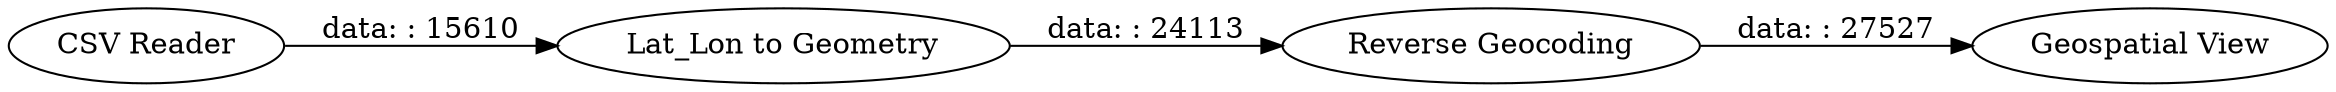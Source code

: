 digraph {
	"828475448306362391_13" [label="Lat_Lon to Geometry"]
	"828475448306362391_11" [label="Reverse Geocoding"]
	"828475448306362391_12" [label="Geospatial View"]
	"828475448306362391_9" [label="CSV Reader"]
	"828475448306362391_9" -> "828475448306362391_13" [label="data: : 15610"]
	"828475448306362391_11" -> "828475448306362391_12" [label="data: : 27527"]
	"828475448306362391_13" -> "828475448306362391_11" [label="data: : 24113"]
	rankdir=LR
}
